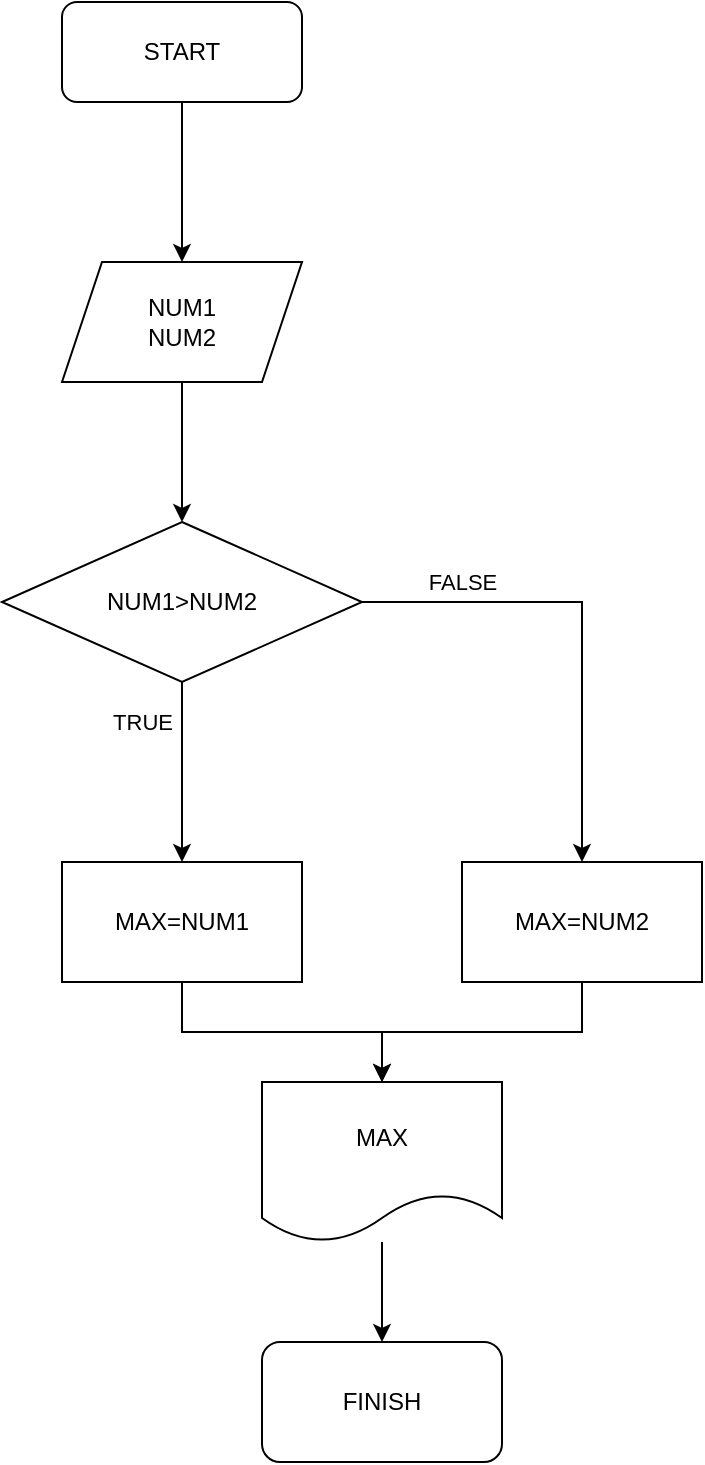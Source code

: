<mxfile version="21.0.2" type="github">
  <diagram name="Страница 1" id="MnHuWVR-3S42VmBqUqYN">
    <mxGraphModel dx="880" dy="484" grid="1" gridSize="10" guides="1" tooltips="1" connect="1" arrows="1" fold="1" page="1" pageScale="1" pageWidth="827" pageHeight="1169" math="0" shadow="0">
      <root>
        <mxCell id="0" />
        <mxCell id="1" parent="0" />
        <mxCell id="7V5GvWtCxqXcivTW7_cT-3" style="edgeStyle=orthogonalEdgeStyle;rounded=0;orthogonalLoop=1;jettySize=auto;html=1;exitX=0.5;exitY=1;exitDx=0;exitDy=0;entryX=0.5;entryY=0;entryDx=0;entryDy=0;" edge="1" parent="1" source="7V5GvWtCxqXcivTW7_cT-1" target="7V5GvWtCxqXcivTW7_cT-2">
          <mxGeometry relative="1" as="geometry" />
        </mxCell>
        <mxCell id="7V5GvWtCxqXcivTW7_cT-1" value="START" style="rounded=1;whiteSpace=wrap;html=1;" vertex="1" parent="1">
          <mxGeometry x="360" y="30" width="120" height="50" as="geometry" />
        </mxCell>
        <mxCell id="7V5GvWtCxqXcivTW7_cT-5" value="" style="edgeStyle=orthogonalEdgeStyle;rounded=0;orthogonalLoop=1;jettySize=auto;html=1;" edge="1" parent="1" source="7V5GvWtCxqXcivTW7_cT-2" target="7V5GvWtCxqXcivTW7_cT-4">
          <mxGeometry relative="1" as="geometry" />
        </mxCell>
        <mxCell id="7V5GvWtCxqXcivTW7_cT-2" value="NUM1&lt;br&gt;NUM2" style="shape=parallelogram;perimeter=parallelogramPerimeter;whiteSpace=wrap;html=1;fixedSize=1;" vertex="1" parent="1">
          <mxGeometry x="360" y="160" width="120" height="60" as="geometry" />
        </mxCell>
        <mxCell id="7V5GvWtCxqXcivTW7_cT-7" value="TRUE" style="edgeStyle=orthogonalEdgeStyle;rounded=0;orthogonalLoop=1;jettySize=auto;html=1;" edge="1" parent="1" source="7V5GvWtCxqXcivTW7_cT-4" target="7V5GvWtCxqXcivTW7_cT-6">
          <mxGeometry x="-0.556" y="-20" relative="1" as="geometry">
            <mxPoint as="offset" />
          </mxGeometry>
        </mxCell>
        <mxCell id="7V5GvWtCxqXcivTW7_cT-9" value="FALSE" style="edgeStyle=orthogonalEdgeStyle;rounded=0;orthogonalLoop=1;jettySize=auto;html=1;" edge="1" parent="1" source="7V5GvWtCxqXcivTW7_cT-4" target="7V5GvWtCxqXcivTW7_cT-8">
          <mxGeometry x="-0.583" y="10" relative="1" as="geometry">
            <mxPoint as="offset" />
          </mxGeometry>
        </mxCell>
        <mxCell id="7V5GvWtCxqXcivTW7_cT-4" value="NUM1&amp;gt;NUM2" style="rhombus;whiteSpace=wrap;html=1;" vertex="1" parent="1">
          <mxGeometry x="330" y="290" width="180" height="80" as="geometry" />
        </mxCell>
        <mxCell id="7V5GvWtCxqXcivTW7_cT-12" style="edgeStyle=orthogonalEdgeStyle;rounded=0;orthogonalLoop=1;jettySize=auto;html=1;entryX=0.5;entryY=0;entryDx=0;entryDy=0;" edge="1" parent="1" source="7V5GvWtCxqXcivTW7_cT-6" target="7V5GvWtCxqXcivTW7_cT-10">
          <mxGeometry relative="1" as="geometry" />
        </mxCell>
        <mxCell id="7V5GvWtCxqXcivTW7_cT-6" value="MAX=NUM1" style="whiteSpace=wrap;html=1;" vertex="1" parent="1">
          <mxGeometry x="360" y="460" width="120" height="60" as="geometry" />
        </mxCell>
        <mxCell id="7V5GvWtCxqXcivTW7_cT-13" style="edgeStyle=orthogonalEdgeStyle;rounded=0;orthogonalLoop=1;jettySize=auto;html=1;entryX=0.5;entryY=0;entryDx=0;entryDy=0;" edge="1" parent="1" source="7V5GvWtCxqXcivTW7_cT-8" target="7V5GvWtCxqXcivTW7_cT-10">
          <mxGeometry relative="1" as="geometry" />
        </mxCell>
        <mxCell id="7V5GvWtCxqXcivTW7_cT-8" value="MAX=NUM2" style="whiteSpace=wrap;html=1;" vertex="1" parent="1">
          <mxGeometry x="560" y="460" width="120" height="60" as="geometry" />
        </mxCell>
        <mxCell id="7V5GvWtCxqXcivTW7_cT-14" value="" style="edgeStyle=orthogonalEdgeStyle;rounded=0;orthogonalLoop=1;jettySize=auto;html=1;" edge="1" parent="1" source="7V5GvWtCxqXcivTW7_cT-10" target="7V5GvWtCxqXcivTW7_cT-11">
          <mxGeometry relative="1" as="geometry" />
        </mxCell>
        <mxCell id="7V5GvWtCxqXcivTW7_cT-10" value="MAX" style="shape=document;whiteSpace=wrap;html=1;boundedLbl=1;" vertex="1" parent="1">
          <mxGeometry x="460" y="570" width="120" height="80" as="geometry" />
        </mxCell>
        <mxCell id="7V5GvWtCxqXcivTW7_cT-11" value="FINISH" style="rounded=1;whiteSpace=wrap;html=1;" vertex="1" parent="1">
          <mxGeometry x="460" y="700" width="120" height="60" as="geometry" />
        </mxCell>
      </root>
    </mxGraphModel>
  </diagram>
</mxfile>
